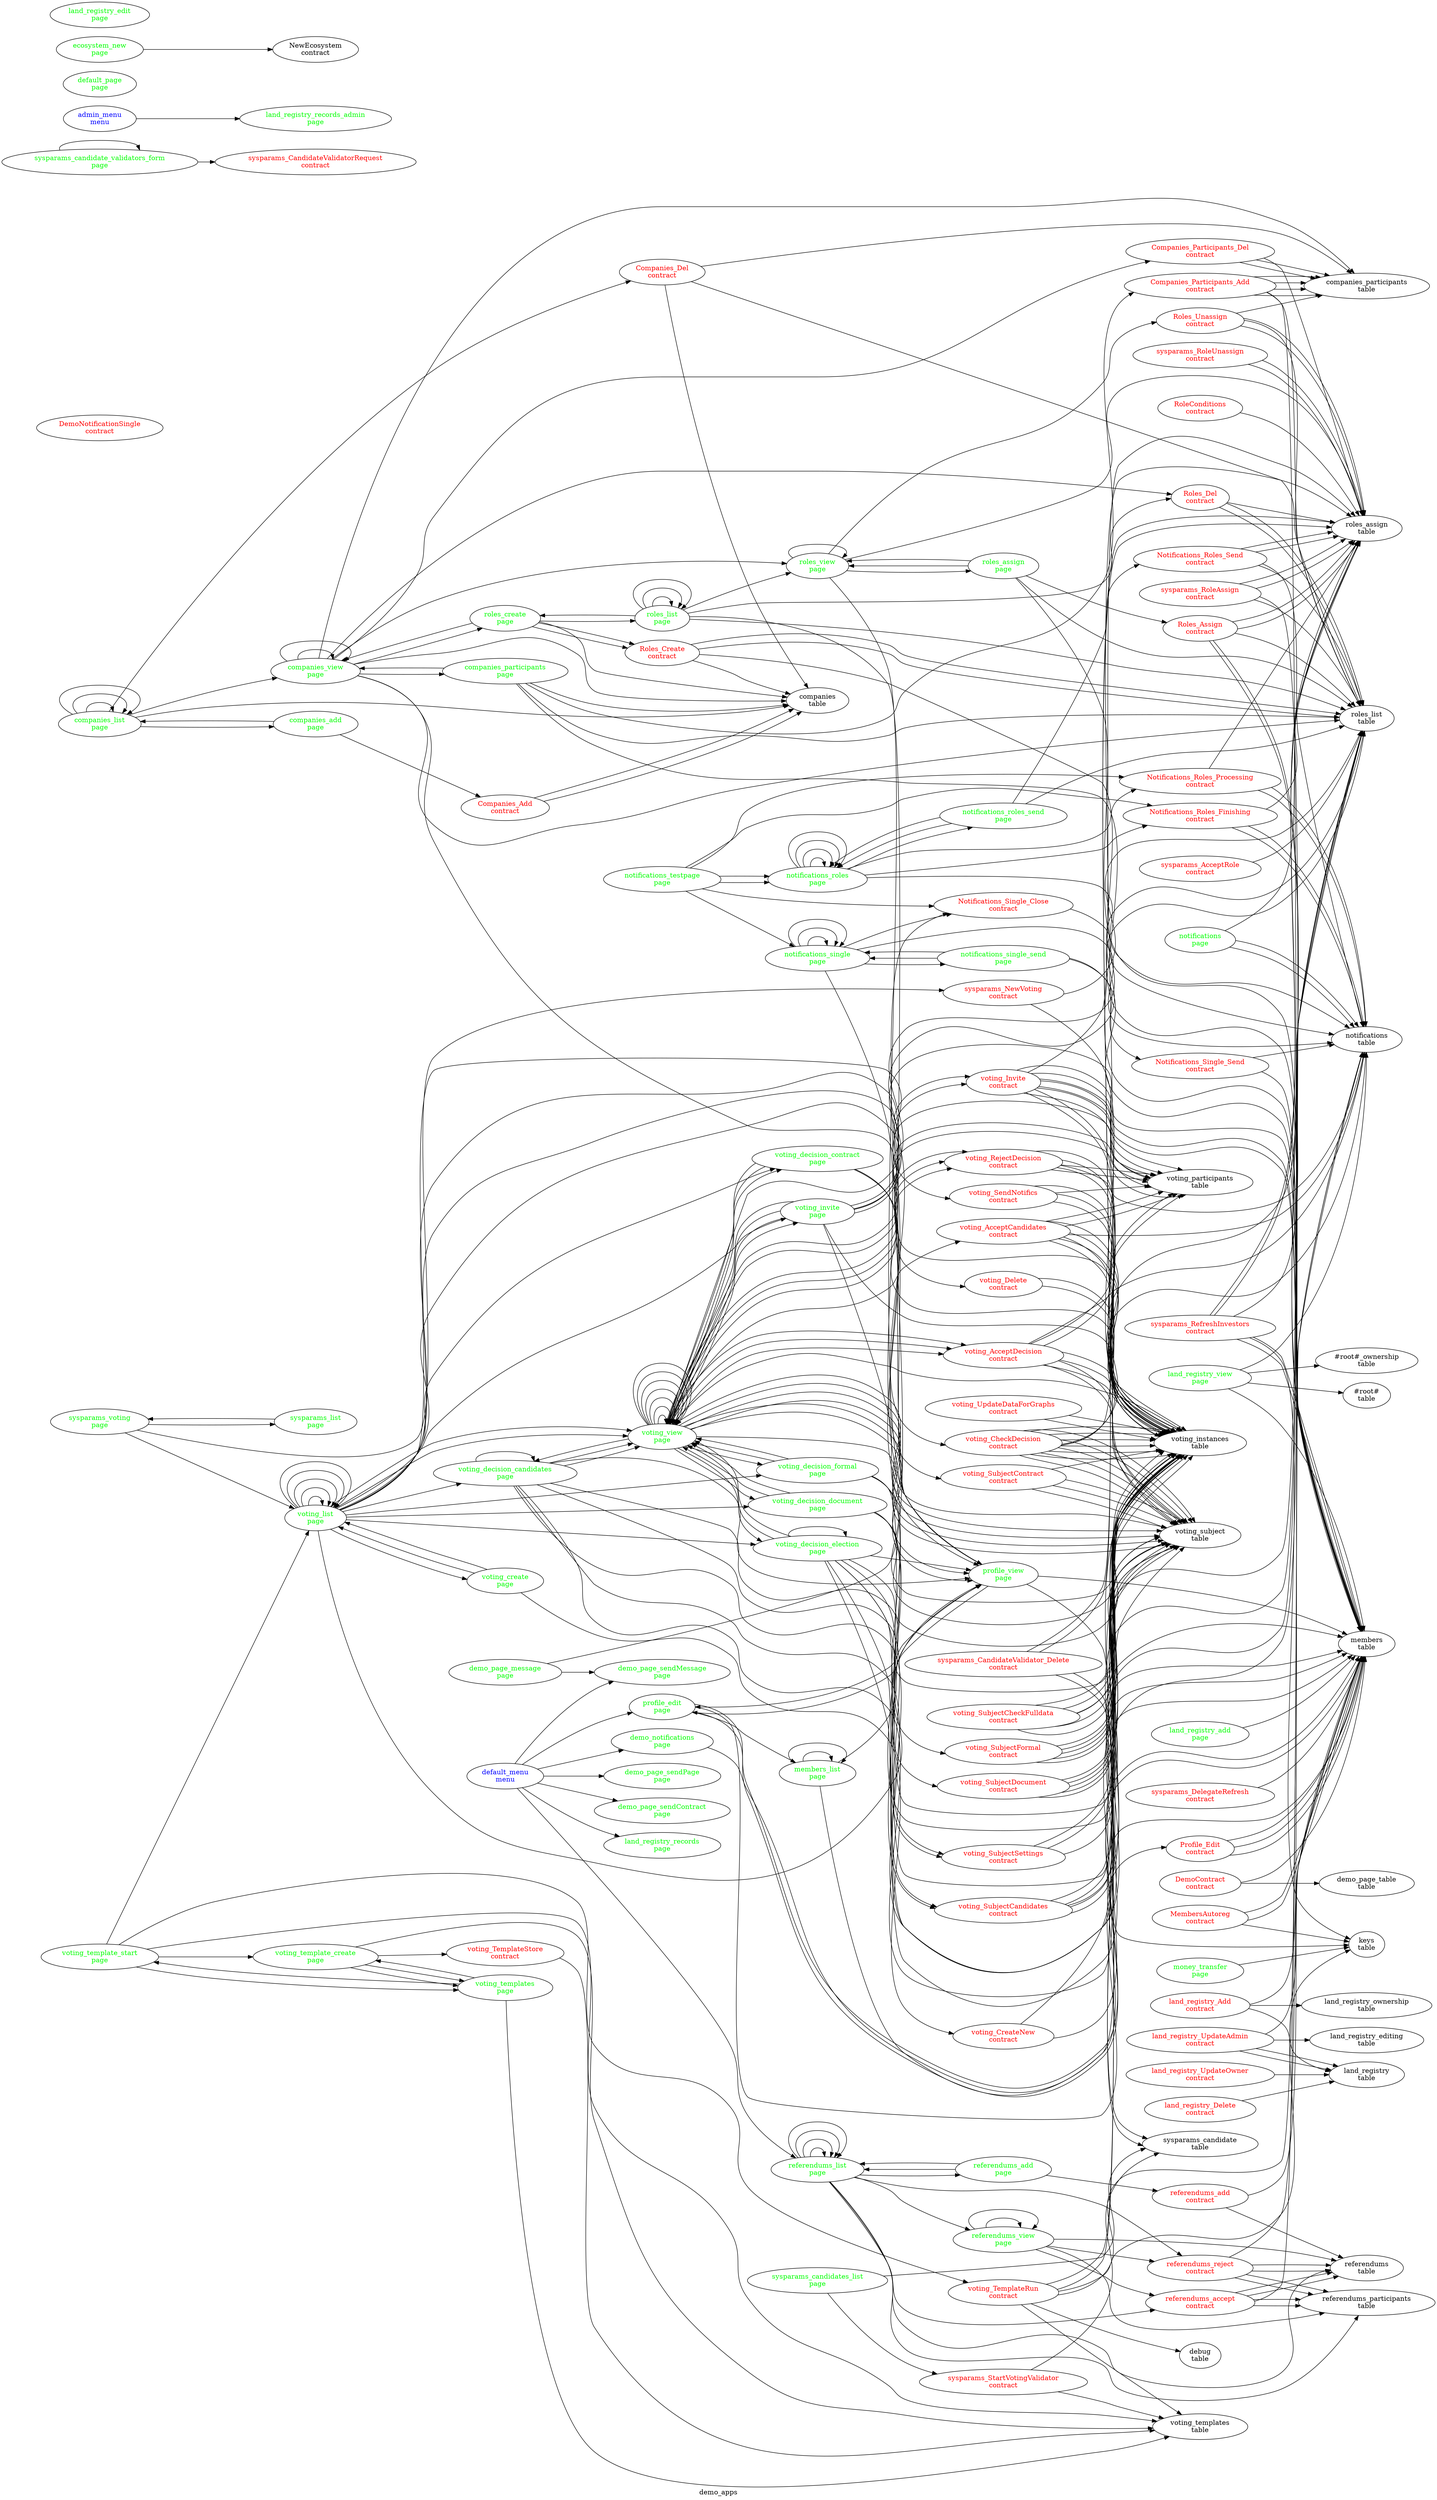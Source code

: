 digraph G {
label=demo_apps;
rankdir=LR;
"Companies_Add\ncontract" -> "companies\ntable"
"Companies_Add\ncontract" -> "companies\ntable"
"Companies_Add\ncontract" [fontcolor=red, group=contracts];
"Companies_Participants_Del\ncontract" -> "companies_participants\ntable"
"Companies_Participants_Del\ncontract" -> "companies_participants\ntable"
"Companies_Participants_Del\ncontract" -> "roles_assign\ntable"
"Companies_Participants_Del\ncontract" [fontcolor=red, group=contracts];
"Roles_Assign\ncontract" -> "roles_list\ntable"
"Roles_Assign\ncontract" -> "members\ntable"
"Roles_Assign\ncontract" -> "members\ntable"
"Roles_Assign\ncontract" -> "roles_assign\ntable"
"Roles_Assign\ncontract" -> "roles_assign\ntable"
"Roles_Assign\ncontract" [fontcolor=red, group=contracts];
"Companies_Del\ncontract" -> "roles_list\ntable"
"Companies_Del\ncontract" -> "companies_participants\ntable"
"Companies_Del\ncontract" -> "companies\ntable"
"Companies_Del\ncontract" [fontcolor=red, group=contracts];
"DemoContract\ncontract" -> "members\ntable"
"DemoContract\ncontract" -> "demo_page_table\ntable"
"DemoContract\ncontract" [fontcolor=red, group=contracts];
"Notifications_Single_Send\ncontract" -> "members\ntable"
"Notifications_Single_Send\ncontract" -> "notifications\ntable"
"Notifications_Single_Send\ncontract" [fontcolor=red, group=contracts];
"Profile_Edit\ncontract" -> "members\ntable"
"Profile_Edit\ncontract" -> "members\ntable"
"Profile_Edit\ncontract" -> "members\ntable"
"Profile_Edit\ncontract" [fontcolor=red, group=contracts];
"Notifications_Roles_Finishing\ncontract" -> "notifications\ntable"
"Notifications_Roles_Finishing\ncontract" -> "roles_assign\ntable"
"Notifications_Roles_Finishing\ncontract" -> "notifications\ntable"
"Notifications_Roles_Finishing\ncontract" [fontcolor=red, group=contracts];
"Notifications_Roles_Processing\ncontract" -> "notifications\ntable"
"Notifications_Roles_Processing\ncontract" -> "roles_assign\ntable"
"Notifications_Roles_Processing\ncontract" -> "notifications\ntable"
"Notifications_Roles_Processing\ncontract" [fontcolor=red, group=contracts];
"Notifications_Roles_Send\ncontract" -> "roles_assign\ntable"
"Notifications_Roles_Send\ncontract" -> "roles_list\ntable"
"Notifications_Roles_Send\ncontract" -> "notifications\ntable"
"Notifications_Roles_Send\ncontract" -> "roles_assign\ntable"
"Notifications_Roles_Send\ncontract" [fontcolor=red, group=contracts];
"Notifications_Single_Close\ncontract" -> "notifications\ntable"
"Notifications_Single_Close\ncontract" [fontcolor=red, group=contracts];
"DemoNotificationSingle\ncontract" [fontcolor=red, group=contracts];
"MembersAutoreg\ncontract" -> "keys\ntable"
"MembersAutoreg\ncontract" -> "members\ntable"
"MembersAutoreg\ncontract" -> "members\ntable"
"MembersAutoreg\ncontract" [fontcolor=red, group=contracts];
"RoleConditions\ncontract" -> "roles_assign\ntable"
"RoleConditions\ncontract" [fontcolor=red, group=contracts];
"Companies_Participants_Add\ncontract" -> "members\ntable"
"Companies_Participants_Add\ncontract" -> "roles_list\ntable"
"Companies_Participants_Add\ncontract" -> "companies_participants\ntable"
"Companies_Participants_Add\ncontract" -> "companies_participants\ntable"
"Companies_Participants_Add\ncontract" -> "companies_participants\ntable"
"Companies_Participants_Add\ncontract" -> "companies_participants\ntable"
"Companies_Participants_Add\ncontract" [fontcolor=red, group=contracts];
"Roles_Create\ncontract" -> "companies\ntable"
"Roles_Create\ncontract" -> "members\ntable"
"Roles_Create\ncontract" -> "roles_list\ntable"
"Roles_Create\ncontract" -> "roles_list\ntable"
"Roles_Create\ncontract" [fontcolor=red, group=contracts];
"Roles_Unassign\ncontract" -> "roles_assign\ntable"
"Roles_Unassign\ncontract" -> "roles_list\ntable"
"Roles_Unassign\ncontract" -> "roles_assign\ntable"
"Roles_Unassign\ncontract" -> "companies_participants\ntable"
"Roles_Unassign\ncontract" [fontcolor=red, group=contracts];
"Roles_Del\ncontract" -> "roles_list\ntable"
"Roles_Del\ncontract" -> "roles_assign\ntable"
"Roles_Del\ncontract" -> "roles_list\ntable"
"Roles_Del\ncontract" [fontcolor=red, group=contracts];
"land_registry_Add\ncontract" -> "members\ntable"
"land_registry_Add\ncontract" -> "land_registry\ntable"
"land_registry_Add\ncontract" -> "land_registry_ownership\ntable"
"land_registry_Add\ncontract" [fontcolor=red, group=contracts];
"land_registry_Delete\ncontract" -> "land_registry\ntable"
"land_registry_Delete\ncontract" [fontcolor=red, group=contracts];
"land_registry_UpdateAdmin\ncontract" -> "land_registry\ntable"
"land_registry_UpdateAdmin\ncontract" -> "members\ntable"
"land_registry_UpdateAdmin\ncontract" -> "land_registry_editing\ntable"
"land_registry_UpdateAdmin\ncontract" -> "land_registry\ntable"
"land_registry_UpdateAdmin\ncontract" [fontcolor=red, group=contracts];
"land_registry_UpdateOwner\ncontract" -> "land_registry\ntable"
"land_registry_UpdateOwner\ncontract" [fontcolor=red, group=contracts];
"referendums_accept\ncontract" -> "referendums\ntable"
"referendums_accept\ncontract" -> "referendums_participants\ntable"
"referendums_accept\ncontract" -> "referendums\ntable"
"referendums_accept\ncontract" -> "referendums_participants\ntable"
"referendums_accept\ncontract" -> "notifications\ntable"
"referendums_accept\ncontract" [fontcolor=red, group=contracts];
"referendums_add\ncontract" -> "referendums\ntable"
"referendums_add\ncontract" -> "members\ntable"
"referendums_add\ncontract" [fontcolor=red, group=contracts];
"referendums_reject\ncontract" -> "referendums\ntable"
"referendums_reject\ncontract" -> "referendums_participants\ntable"
"referendums_reject\ncontract" -> "referendums\ntable"
"referendums_reject\ncontract" -> "referendums_participants\ntable"
"referendums_reject\ncontract" -> "notifications\ntable"
"referendums_reject\ncontract" [fontcolor=red, group=contracts];
"sysparams_RoleUnassign\ncontract" -> "roles_assign\ntable"
"sysparams_RoleUnassign\ncontract" -> "roles_assign\ntable"
"sysparams_RoleUnassign\ncontract" [fontcolor=red, group=contracts];
"sysparams_RoleAssign\ncontract" -> "roles_list\ntable"
"sysparams_RoleAssign\ncontract" -> "members\ntable"
"sysparams_RoleAssign\ncontract" -> "roles_assign\ntable"
"sysparams_RoleAssign\ncontract" -> "roles_assign\ntable"
"sysparams_RoleAssign\ncontract" [fontcolor=red, group=contracts];
"sysparams_CandidateValidator_Delete\ncontract" -> "sysparams_candidate\ntable"
"sysparams_CandidateValidator_Delete\ncontract" -> "roles_assign\ntable"
"sysparams_CandidateValidator_Delete\ncontract" -> "sysparams_candidate\ntable"
"sysparams_CandidateValidator_Delete\ncontract" -> "roles_assign\ntable"
"sysparams_CandidateValidator_Delete\ncontract" [fontcolor=red, group=contracts];
"sysparams_DelegateRefresh\ncontract" -> "members\ntable"
"sysparams_DelegateRefresh\ncontract" [fontcolor=red, group=contracts];
"voting_SubjectCheckFulldata\ncontract" -> "voting_instances\ntable"
"voting_SubjectCheckFulldata\ncontract" -> "voting_subject\ntable"
"voting_SubjectCheckFulldata\ncontract" -> "voting_instances\ntable"
"voting_SubjectCheckFulldata\ncontract" -> "voting_instances\ntable"
"voting_SubjectCheckFulldata\ncontract" -> "voting_instances\ntable"
"voting_SubjectCheckFulldata\ncontract" -> "voting_instances\ntable"
"voting_SubjectCheckFulldata\ncontract" [fontcolor=red, group=contracts];
"sysparams_RefreshInvestors\ncontract" -> "roles_list\ntable"
"sysparams_RefreshInvestors\ncontract" -> "roles_assign\ntable"
"sysparams_RefreshInvestors\ncontract" -> "members\ntable"
"sysparams_RefreshInvestors\ncontract" -> "keys\ntable"
"sysparams_RefreshInvestors\ncontract" -> "members\ntable"
"sysparams_RefreshInvestors\ncontract" -> "roles_assign\ntable"
"sysparams_RefreshInvestors\ncontract" [fontcolor=red, group=contracts];
"sysparams_CandidateValidatorRequest\ncontract" [fontcolor=red, group=contracts];
"sysparams_AcceptRole\ncontract" -> "roles_list\ntable"
"sysparams_AcceptRole\ncontract" [fontcolor=red, group=contracts];
"voting_SubjectCandidates\ncontract" -> "voting_instances\ntable"
"voting_SubjectCandidates\ncontract" -> "voting_subject\ntable"
"voting_SubjectCandidates\ncontract" -> "members\ntable"
"voting_SubjectCandidates\ncontract" -> "voting_subject\ntable"
"voting_SubjectCandidates\ncontract" -> "voting_instances\ntable"
"voting_SubjectCandidates\ncontract" [fontcolor=red, group=contracts];
"voting_UpdateDataForGraphs\ncontract" -> "voting_instances\ntable"
"voting_UpdateDataForGraphs\ncontract" -> "voting_instances\ntable"
"voting_UpdateDataForGraphs\ncontract" [fontcolor=red, group=contracts];
"voting_RejectDecision\ncontract" -> "voting_instances\ntable"
"voting_RejectDecision\ncontract" -> "voting_participants\ntable"
"voting_RejectDecision\ncontract" -> "notifications\ntable"
"voting_RejectDecision\ncontract" -> "voting_instances\ntable"
"voting_RejectDecision\ncontract" -> "voting_instances\ntable"
"voting_RejectDecision\ncontract" -> "voting_participants\ntable"
"voting_RejectDecision\ncontract" [fontcolor=red, group=contracts];
"voting_CheckDecision\ncontract" -> "voting_instances\ntable"
"voting_CheckDecision\ncontract" -> "voting_subject\ntable"
"voting_CheckDecision\ncontract" -> "notifications\ntable"
"voting_CheckDecision\ncontract" -> "voting_subject\ntable"
"voting_CheckDecision\ncontract" -> "roles_list\ntable"
"voting_CheckDecision\ncontract" -> "roles_assign\ntable"
"voting_CheckDecision\ncontract" -> "voting_instances\ntable"
"voting_CheckDecision\ncontract" -> "voting_subject\ntable"
"voting_CheckDecision\ncontract" -> "voting_instances\ntable"
"voting_CheckDecision\ncontract" -> "voting_subject\ntable"
"voting_CheckDecision\ncontract" -> "voting_instances\ntable"
"voting_CheckDecision\ncontract" -> "voting_subject\ntable"
"voting_CheckDecision\ncontract" -> "voting_instances\ntable"
"voting_CheckDecision\ncontract" -> "voting_instances\ntable"
"voting_CheckDecision\ncontract" [fontcolor=red, group=contracts];
"voting_Invite\ncontract" -> "voting_instances\ntable"
"voting_Invite\ncontract" -> "voting_participants\ntable"
"voting_Invite\ncontract" -> "voting_participants\ntable"
"voting_Invite\ncontract" -> "members\ntable"
"voting_Invite\ncontract" -> "voting_participants\ntable"
"voting_Invite\ncontract" -> "members\ntable"
"voting_Invite\ncontract" -> "voting_participants\ntable"
"voting_Invite\ncontract" -> "roles_assign\ntable"
"voting_Invite\ncontract" -> "voting_participants\ntable"
"voting_Invite\ncontract" -> "voting_instances\ntable"
"voting_Invite\ncontract" [fontcolor=red, group=contracts];
"voting_Delete\ncontract" -> "voting_instances\ntable"
"voting_Delete\ncontract" -> "voting_instances\ntable"
"voting_Delete\ncontract" [fontcolor=red, group=contracts];
"voting_CreateNew\ncontract" -> "members\ntable"
"voting_CreateNew\ncontract" -> "voting_instances\ntable"
"voting_CreateNew\ncontract" [fontcolor=red, group=contracts];
"voting_AcceptDecision\ncontract" -> "voting_instances\ntable"
"voting_AcceptDecision\ncontract" -> "voting_subject\ntable"
"voting_AcceptDecision\ncontract" -> "voting_participants\ntable"
"voting_AcceptDecision\ncontract" -> "notifications\ntable"
"voting_AcceptDecision\ncontract" -> "voting_instances\ntable"
"voting_AcceptDecision\ncontract" -> "voting_instances\ntable"
"voting_AcceptDecision\ncontract" -> "voting_participants\ntable"
"voting_AcceptDecision\ncontract" -> "voting_subject\ntable"
"voting_AcceptDecision\ncontract" [fontcolor=red, group=contracts];
"voting_SendNotifics\ncontract" -> "voting_instances\ntable"
"voting_SendNotifics\ncontract" -> "voting_instances\ntable"
"voting_SendNotifics\ncontract" -> "voting_participants\ntable"
"voting_SendNotifics\ncontract" -> "voting_instances\ntable"
"voting_SendNotifics\ncontract" [fontcolor=red, group=contracts];
"voting_SubjectSettings\ncontract" -> "voting_instances\ntable"
"voting_SubjectSettings\ncontract" -> "roles_list\ntable"
"voting_SubjectSettings\ncontract" -> "voting_instances\ntable"
"voting_SubjectSettings\ncontract" [fontcolor=red, group=contracts];
"voting_SubjectFormal\ncontract" -> "voting_instances\ntable"
"voting_SubjectFormal\ncontract" -> "voting_subject\ntable"
"voting_SubjectFormal\ncontract" -> "voting_subject\ntable"
"voting_SubjectFormal\ncontract" -> "voting_subject\ntable"
"voting_SubjectFormal\ncontract" -> "voting_instances\ntable"
"voting_SubjectFormal\ncontract" [fontcolor=red, group=contracts];
"voting_SubjectContract\ncontract" -> "voting_instances\ntable"
"voting_SubjectContract\ncontract" -> "voting_subject\ntable"
"voting_SubjectContract\ncontract" -> "voting_subject\ntable"
"voting_SubjectContract\ncontract" -> "voting_subject\ntable"
"voting_SubjectContract\ncontract" [fontcolor=red, group=contracts];
"voting_SubjectDocument\ncontract" -> "voting_instances\ntable"
"voting_SubjectDocument\ncontract" -> "voting_subject\ntable"
"voting_SubjectDocument\ncontract" -> "voting_subject\ntable"
"voting_SubjectDocument\ncontract" -> "voting_subject\ntable"
"voting_SubjectDocument\ncontract" -> "voting_instances\ntable"
"voting_SubjectDocument\ncontract" [fontcolor=red, group=contracts];
"sysparams_NewVoting\ncontract" -> "voting_instances\ntable"
"sysparams_NewVoting\ncontract" -> "roles_list\ntable"
"sysparams_NewVoting\ncontract" [fontcolor=red, group=contracts];
"voting_TemplateRun\ncontract" -> "voting_templates\ntable"
"voting_TemplateRun\ncontract" -> "keys\ntable"
"voting_TemplateRun\ncontract" -> "voting_instances\ntable"
"voting_TemplateRun\ncontract" -> "roles_list\ntable"
"voting_TemplateRun\ncontract" -> "voting_instances\ntable"
"voting_TemplateRun\ncontract" -> "debug\ntable"
"voting_TemplateRun\ncontract" [fontcolor=red, group=contracts];
"sysparams_StartVotingValidator\ncontract" -> "voting_templates\ntable"
"sysparams_StartVotingValidator\ncontract" -> "sysparams_candidate\ntable"
"sysparams_StartVotingValidator\ncontract" [fontcolor=red, group=contracts];
"voting_TemplateStore\ncontract" -> "voting_templates\ntable"
"voting_TemplateStore\ncontract" [fontcolor=red, group=contracts];
"voting_AcceptCandidates\ncontract" -> "voting_instances\ntable"
"voting_AcceptCandidates\ncontract" -> "voting_subject\ntable"
"voting_AcceptCandidates\ncontract" -> "voting_participants\ntable"
"voting_AcceptCandidates\ncontract" -> "notifications\ntable"
"voting_AcceptCandidates\ncontract" -> "voting_instances\ntable"
"voting_AcceptCandidates\ncontract" -> "voting_instances\ntable"
"voting_AcceptCandidates\ncontract" -> "voting_participants\ntable"
"voting_AcceptCandidates\ncontract" -> "voting_subject\ntable"
"voting_AcceptCandidates\ncontract" [fontcolor=red, group=contracts];
"admin_menu\nmenu" -> "land_registry_records_admin\npage"
"admin_menu\nmenu" [fontcolor=blue, group=menus];
"default_menu\nmenu" -> "demo_page_sendPage\npage"
"default_menu\nmenu" -> "demo_page_sendContract\npage"
"default_menu\nmenu" -> "demo_page_sendMessage\npage"
"default_menu\nmenu" -> "demo_notifications\npage"
"default_menu\nmenu" -> "profile_edit\npage"
"default_menu\nmenu" -> "land_registry_records\npage"
"default_menu\nmenu" -> "referendums_list\npage"
"default_menu\nmenu" [fontcolor=blue, group=menus];
"companies_add\npage" -> "Companies_Add\ncontract"
"companies_add\npage" -> "companies_list\npage"
"companies_add\npage" [fontcolor=green, group=pages];
"companies_list\npage" -> "Companies_Del\ncontract"
"companies_list\npage" -> "companies\ntable"
"companies_list\npage" -> "companies_view\npage"
"companies_list\npage" -> "companies_list\npage"
"companies_list\npage" -> "companies_list\npage"
"companies_list\npage" -> "companies_list\npage"
"companies_list\npage" -> "companies_add\npage"
"companies_list\npage" [fontcolor=green, group=pages];
"companies_participants\npage" -> "Companies_Participants_Add\ncontract"
"companies_participants\npage" -> "companies\ntable"
"companies_participants\npage" -> "members\ntable"
"companies_participants\npage" -> "roles_list\ntable"
"companies_participants\npage" -> "companies_view\npage"
"companies_participants\npage" [fontcolor=green, group=pages];
"companies_view\npage" -> "Roles_Del\ncontract"
"companies_view\npage" -> "Companies_Participants_Del\ncontract"
"companies_view\npage" -> "companies\ntable"
"companies_view\npage" -> "roles_list\ntable"
"companies_view\npage" -> "companies_participants\ntable"
"companies_view\npage" -> "roles_view\npage"
"companies_view\npage" -> "companies_view\npage"
"companies_view\npage" -> "roles_create\npage"
"companies_view\npage" -> "profile_view\npage"
"companies_view\npage" -> "companies_view\npage"
"companies_view\npage" -> "companies_participants\npage"
"companies_view\npage" [fontcolor=green, group=pages];
"default_page\npage" [fontcolor=green, group=pages];
"demo_notifications\npage" -> "notifications\ntable"
"demo_notifications\npage" [fontcolor=green, group=pages];
"demo_page_message\npage" -> "Notifications_Single_Close\ncontract"
"demo_page_message\npage" -> "demo_page_sendMessage\npage"
"demo_page_message\npage" [fontcolor=green, group=pages];
"demo_page_sendContract\npage" [fontcolor=green, group=pages];
"demo_page_sendMessage\npage" [fontcolor=green, group=pages];
"demo_page_sendPage\npage" [fontcolor=green, group=pages];
"ecosystem_new\npage" -> "NewEcosystem\ncontract"
"ecosystem_new\npage" [fontcolor=green, group=pages];
"land_registry_add\npage" -> "members\ntable"
"land_registry_add\npage" [fontcolor=green, group=pages];
"land_registry_edit\npage" [fontcolor=green, group=pages];
"land_registry_records\npage" [fontcolor=green, group=pages];
"land_registry_records_admin\npage" [fontcolor=green, group=pages];
"land_registry_view\npage" -> "#root#\ntable"
"land_registry_view\npage" -> "#root#_ownership\ntable"
"land_registry_view\npage" -> "members\ntable"
"land_registry_view\npage" -> "notifications\ntable"
"land_registry_view\npage" [fontcolor=green, group=pages];
"members_list\npage" -> "members\ntable"
"members_list\npage" -> "profile_view\npage"
"members_list\npage" -> "members_list\npage"
"members_list\npage" -> "members_list\npage"
"members_list\npage" [fontcolor=green, group=pages];
"money_transfer\npage" -> "keys\ntable"
"money_transfer\npage" [fontcolor=green, group=pages];
"notifications\npage" -> "notifications\ntable"
"notifications\npage" -> "notifications\ntable"
"notifications\npage" -> "roles_assign\ntable"
"notifications\npage" [fontcolor=green, group=pages];
"notifications_roles\npage" -> "Notifications_Roles_Processing\ncontract"
"notifications_roles\npage" -> "Notifications_Roles_Finishing\ncontract"
"notifications_roles\npage" -> "notifications\ntable"
"notifications_roles\npage" -> "notifications_roles\npage"
"notifications_roles\npage" -> "notifications_roles\npage"
"notifications_roles\npage" -> "notifications_roles\npage"
"notifications_roles\npage" -> "notifications_roles\npage"
"notifications_roles\npage" -> "notifications_roles_send\npage"
"notifications_roles\npage" [fontcolor=green, group=pages];
"notifications_roles_send\npage" -> "Notifications_Roles_Send\ncontract"
"notifications_roles_send\npage" -> "roles_list\ntable"
"notifications_roles_send\npage" -> "notifications_roles\npage"
"notifications_roles_send\npage" -> "notifications_roles\npage"
"notifications_roles_send\npage" [fontcolor=green, group=pages];
"notifications_single\npage" -> "Notifications_Single_Close\ncontract"
"notifications_single\npage" -> "notifications\ntable"
"notifications_single\npage" -> "profile_view\npage"
"notifications_single\npage" -> "notifications_single\npage"
"notifications_single\npage" -> "notifications_single\npage"
"notifications_single\npage" -> "notifications_single\npage"
"notifications_single\npage" -> "notifications_single_send\npage"
"notifications_single\npage" [fontcolor=green, group=pages];
"notifications_single_send\npage" -> "Notifications_Single_Send\ncontract"
"notifications_single_send\npage" -> "members\ntable"
"notifications_single_send\npage" -> "notifications_single\npage"
"notifications_single_send\npage" -> "notifications_single\npage"
"notifications_single_send\npage" [fontcolor=green, group=pages];
"notifications_testpage\npage" -> "Notifications_Single_Close\ncontract"
"notifications_testpage\npage" -> "Notifications_Roles_Processing\ncontract"
"notifications_testpage\npage" -> "Notifications_Roles_Finishing\ncontract"
"notifications_testpage\npage" -> "notifications_single\npage"
"notifications_testpage\npage" -> "notifications_roles\npage"
"notifications_testpage\npage" -> "notifications_roles\npage"
"notifications_testpage\npage" [fontcolor=green, group=pages];
"profile_edit\npage" -> "Profile_Edit\ncontract"
"profile_edit\npage" -> "members\ntable"
"profile_edit\npage" -> "members\ntable"
"profile_edit\npage" -> "members_list\npage"
"profile_edit\npage" [fontcolor=green, group=pages];
"profile_view\npage" -> "members\ntable"
"profile_view\npage" -> "keys\ntable"
"profile_view\npage" -> "profile_edit\npage"
"profile_view\npage" -> "profile_edit\npage"
"profile_view\npage" [fontcolor=green, group=pages];
"referendums_add\npage" -> "referendums_add\ncontract"
"referendums_add\npage" -> "referendums_list\npage"
"referendums_add\npage" -> "referendums_list\npage"
"referendums_add\npage" [fontcolor=green, group=pages];
"referendums_list\npage" -> "referendums_reject\ncontract"
"referendums_list\npage" -> "referendums_accept\ncontract"
"referendums_list\npage" -> "referendums\ntable"
"referendums_list\npage" -> "referendums_participants\ntable"
"referendums_list\npage" -> "referendums_view\npage"
"referendums_list\npage" -> "referendums_list\npage"
"referendums_list\npage" -> "referendums_list\npage"
"referendums_list\npage" -> "referendums_list\npage"
"referendums_list\npage" -> "referendums_list\npage"
"referendums_list\npage" -> "referendums_add\npage"
"referendums_list\npage" [fontcolor=green, group=pages];
"referendums_view\npage" -> "referendums_accept\ncontract"
"referendums_view\npage" -> "referendums_reject\ncontract"
"referendums_view\npage" -> "referendums\ntable"
"referendums_view\npage" -> "referendums_participants\ntable"
"referendums_view\npage" -> "referendums_view\npage"
"referendums_view\npage" -> "referendums_view\npage"
"referendums_view\npage" [fontcolor=green, group=pages];
"roles_assign\npage" -> "Roles_Assign\ncontract"
"roles_assign\npage" -> "roles_list\ntable"
"roles_assign\npage" -> "members\ntable"
"roles_assign\npage" -> "roles_view\npage"
"roles_assign\npage" -> "roles_view\npage"
"roles_assign\npage" [fontcolor=green, group=pages];
"roles_create\npage" -> "Roles_Create\ncontract"
"roles_create\npage" -> "Roles_Create\ncontract"
"roles_create\npage" -> "companies\ntable"
"roles_create\npage" -> "companies_view\npage"
"roles_create\npage" -> "roles_list\npage"
"roles_create\npage" [fontcolor=green, group=pages];
"roles_list\npage" -> "Roles_Del\ncontract"
"roles_list\npage" -> "roles_list\ntable"
"roles_list\npage" -> "profile_view\npage"
"roles_list\npage" -> "roles_view\npage"
"roles_list\npage" -> "roles_list\npage"
"roles_list\npage" -> "roles_list\npage"
"roles_list\npage" -> "roles_list\npage"
"roles_list\npage" -> "roles_create\npage"
"roles_list\npage" [fontcolor=green, group=pages];
"roles_view\npage" -> "Roles_Unassign\ncontract"
"roles_view\npage" -> "roles_assign\ntable"
"roles_view\npage" -> "profile_view\npage"
"roles_view\npage" -> "roles_view\npage"
"roles_view\npage" -> "roles_assign\npage"
"roles_view\npage" [fontcolor=green, group=pages];
"sysparams_candidate_validators_form\npage" -> "sysparams_CandidateValidatorRequest\ncontract"
"sysparams_candidate_validators_form\npage" -> "sysparams_candidate_validators_form\npage"
"sysparams_candidate_validators_form\npage" [fontcolor=green, group=pages];
"sysparams_candidates_list\npage" -> "sysparams_StartVotingValidator\ncontract"
"sysparams_candidates_list\npage" -> "sysparams_candidate\ntable"
"sysparams_candidates_list\npage" [fontcolor=green, group=pages];
"sysparams_list\npage" -> "sysparams_voting\npage"
"sysparams_list\npage" [fontcolor=green, group=pages];
"sysparams_voting\npage" -> "sysparams_NewVoting\ncontract"
"sysparams_voting\npage" -> "sysparams_list\npage"
"sysparams_voting\npage" -> "voting_list\npage"
"sysparams_voting\npage" [fontcolor=green, group=pages];
"voting_create\npage" -> "voting_CreateNew\ncontract"
"voting_create\npage" -> "voting_list\npage"
"voting_create\npage" -> "voting_list\npage"
"voting_create\npage" [fontcolor=green, group=pages];
"voting_decision_candidates\npage" -> "voting_SubjectCandidates\ncontract"
"voting_decision_candidates\npage" -> "voting_SubjectSettings\ncontract"
"voting_decision_candidates\npage" -> "voting_instances\ntable"
"voting_decision_candidates\npage" -> "voting_subject\ntable"
"voting_decision_candidates\npage" -> "roles_list\ntable"
"voting_decision_candidates\npage" -> "voting_decision_candidates\npage"
"voting_decision_candidates\npage" -> "profile_view\npage"
"voting_decision_candidates\npage" -> "voting_view\npage"
"voting_decision_candidates\npage" -> "voting_view\npage"
"voting_decision_candidates\npage" [fontcolor=green, group=pages];
"voting_decision_contract\npage" -> "voting_SubjectContract\ncontract"
"voting_decision_contract\npage" -> "voting_instances\ntable"
"voting_decision_contract\npage" -> "voting_subject\ntable"
"voting_decision_contract\npage" -> "voting_view\npage"
"voting_decision_contract\npage" -> "voting_view\npage"
"voting_decision_contract\npage" [fontcolor=green, group=pages];
"voting_decision_document\npage" -> "voting_SubjectDocument\ncontract"
"voting_decision_document\npage" -> "voting_instances\ntable"
"voting_decision_document\npage" -> "voting_subject\ntable"
"voting_decision_document\npage" -> "voting_view\npage"
"voting_decision_document\npage" -> "voting_view\npage"
"voting_decision_document\npage" [fontcolor=green, group=pages];
"voting_decision_election\npage" -> "voting_SubjectCandidates\ncontract"
"voting_decision_election\npage" -> "voting_SubjectSettings\ncontract"
"voting_decision_election\npage" -> "voting_instances\ntable"
"voting_decision_election\npage" -> "members\ntable"
"voting_decision_election\npage" -> "voting_subject\ntable"
"voting_decision_election\npage" -> "roles_list\ntable"
"voting_decision_election\npage" -> "voting_decision_election\npage"
"voting_decision_election\npage" -> "profile_view\npage"
"voting_decision_election\npage" -> "voting_view\npage"
"voting_decision_election\npage" -> "voting_view\npage"
"voting_decision_election\npage" [fontcolor=green, group=pages];
"voting_decision_formal\npage" -> "voting_SubjectFormal\ncontract"
"voting_decision_formal\npage" -> "voting_instances\ntable"
"voting_decision_formal\npage" -> "voting_subject\ntable"
"voting_decision_formal\npage" -> "voting_view\npage"
"voting_decision_formal\npage" -> "voting_view\npage"
"voting_decision_formal\npage" [fontcolor=green, group=pages];
"voting_invite\npage" -> "voting_Invite\ncontract"
"voting_invite\npage" -> "voting_Invite\ncontract"
"voting_invite\npage" -> "voting_instances\ntable"
"voting_invite\npage" -> "voting_participants\ntable"
"voting_invite\npage" -> "members\ntable"
"voting_invite\npage" -> "roles_list\ntable"
"voting_invite\npage" -> "profile_view\npage"
"voting_invite\npage" -> "voting_view\npage"
"voting_invite\npage" -> "voting_view\npage"
"voting_invite\npage" -> "voting_view\npage"
"voting_invite\npage" [fontcolor=green, group=pages];
"voting_list\npage" -> "voting_SendNotifics\ncontract"
"voting_list\npage" -> "voting_CheckDecision\ncontract"
"voting_list\npage" -> "voting_Delete\ncontract"
"voting_list\npage" -> "voting_instances\ntable"
"voting_list\npage" -> "voting_view\npage"
"voting_list\npage" -> "voting_decision_candidates\npage"
"voting_list\npage" -> "voting_decision_election\npage"
"voting_list\npage" -> "voting_decision_document\npage"
"voting_list\npage" -> "voting_decision_formal\npage"
"voting_list\npage" -> "voting_decision_contract\npage"
"voting_list\npage" -> "voting_invite\npage"
"voting_list\npage" -> "voting_list\npage"
"voting_list\npage" -> "profile_view\npage"
"voting_list\npage" -> "voting_list\npage"
"voting_list\npage" -> "voting_view\npage"
"voting_list\npage" -> "voting_list\npage"
"voting_list\npage" -> "voting_list\npage"
"voting_list\npage" -> "voting_list\npage"
"voting_list\npage" -> "voting_create\npage"
"voting_list\npage" [fontcolor=green, group=pages];
"voting_template_create\npage" -> "voting_TemplateStore\ncontract"
"voting_template_create\npage" -> "voting_templates\ntable"
"voting_template_create\npage" -> "voting_templates\npage"
"voting_template_create\npage" -> "voting_templates\npage"
"voting_template_create\npage" [fontcolor=green, group=pages];
"voting_template_start\npage" -> "voting_TemplateRun\ncontract"
"voting_template_start\npage" -> "voting_templates\ntable"
"voting_template_start\npage" -> "voting_templates\npage"
"voting_template_start\npage" -> "voting_template_create\npage"
"voting_template_start\npage" -> "voting_list\npage"
"voting_template_start\npage" [fontcolor=green, group=pages];
"voting_templates\npage" -> "voting_templates\ntable"
"voting_templates\npage" -> "voting_template_start\npage"
"voting_templates\npage" -> "voting_template_create\npage"
"voting_templates\npage" [fontcolor=green, group=pages];
"voting_view\npage" -> "voting_AcceptCandidates\ncontract"
"voting_view\npage" -> "voting_RejectDecision\ncontract"
"voting_view\npage" -> "voting_AcceptDecision\ncontract"
"voting_view\npage" -> "voting_RejectDecision\ncontract"
"voting_view\npage" -> "voting_AcceptDecision\ncontract"
"voting_view\npage" -> "voting_RejectDecision\ncontract"
"voting_view\npage" -> "voting_AcceptDecision\ncontract"
"voting_view\npage" -> "voting_instances\ntable"
"voting_view\npage" -> "voting_participants\ntable"
"voting_view\npage" -> "roles_list\ntable"
"voting_view\npage" -> "voting_subject\ntable"
"voting_view\npage" -> "voting_subject\ntable"
"voting_view\npage" -> "voting_subject\ntable"
"voting_view\npage" -> "voting_subject\ntable"
"voting_view\npage" -> "voting_participants\ntable"
"voting_view\npage" -> "members\ntable"
"voting_view\npage" -> "profile_view\npage"
"voting_view\npage" -> "voting_view\npage"
"voting_view\npage" -> "voting_decision_candidates\npage"
"voting_view\npage" -> "voting_decision_election\npage"
"voting_view\npage" -> "voting_decision_document\npage"
"voting_view\npage" -> "voting_view\npage"
"voting_view\npage" -> "voting_view\npage"
"voting_view\npage" -> "voting_decision_formal\npage"
"voting_view\npage" -> "voting_view\npage"
"voting_view\npage" -> "voting_view\npage"
"voting_view\npage" -> "voting_decision_contract\npage"
"voting_view\npage" -> "voting_view\npage"
"voting_view\npage" -> "voting_view\npage"
"voting_view\npage" -> "profile_view\npage"
"voting_view\npage" -> "voting_invite\npage"
"voting_view\npage" [fontcolor=green, group=pages];
"companies\ntable" [group=tables];
"companies_participants\ntable" [group=tables];
"demo_page_table\ntable" [group=tables];
"land_registry\ntable" [group=tables];
"land_registry_editing\ntable" [group=tables];
"land_registry_ownership\ntable" [group=tables];
"members\ntable" [group=tables];
"referendums\ntable" [group=tables];
"referendums_participants\ntable" [group=tables];
"sysparams_candidate\ntable" [group=tables];
"voting_instances\ntable" [group=tables];
"voting_participants\ntable" [group=tables];
"voting_subject\ntable" [group=tables];
"voting_templates\ntable" [group=tables];
}
